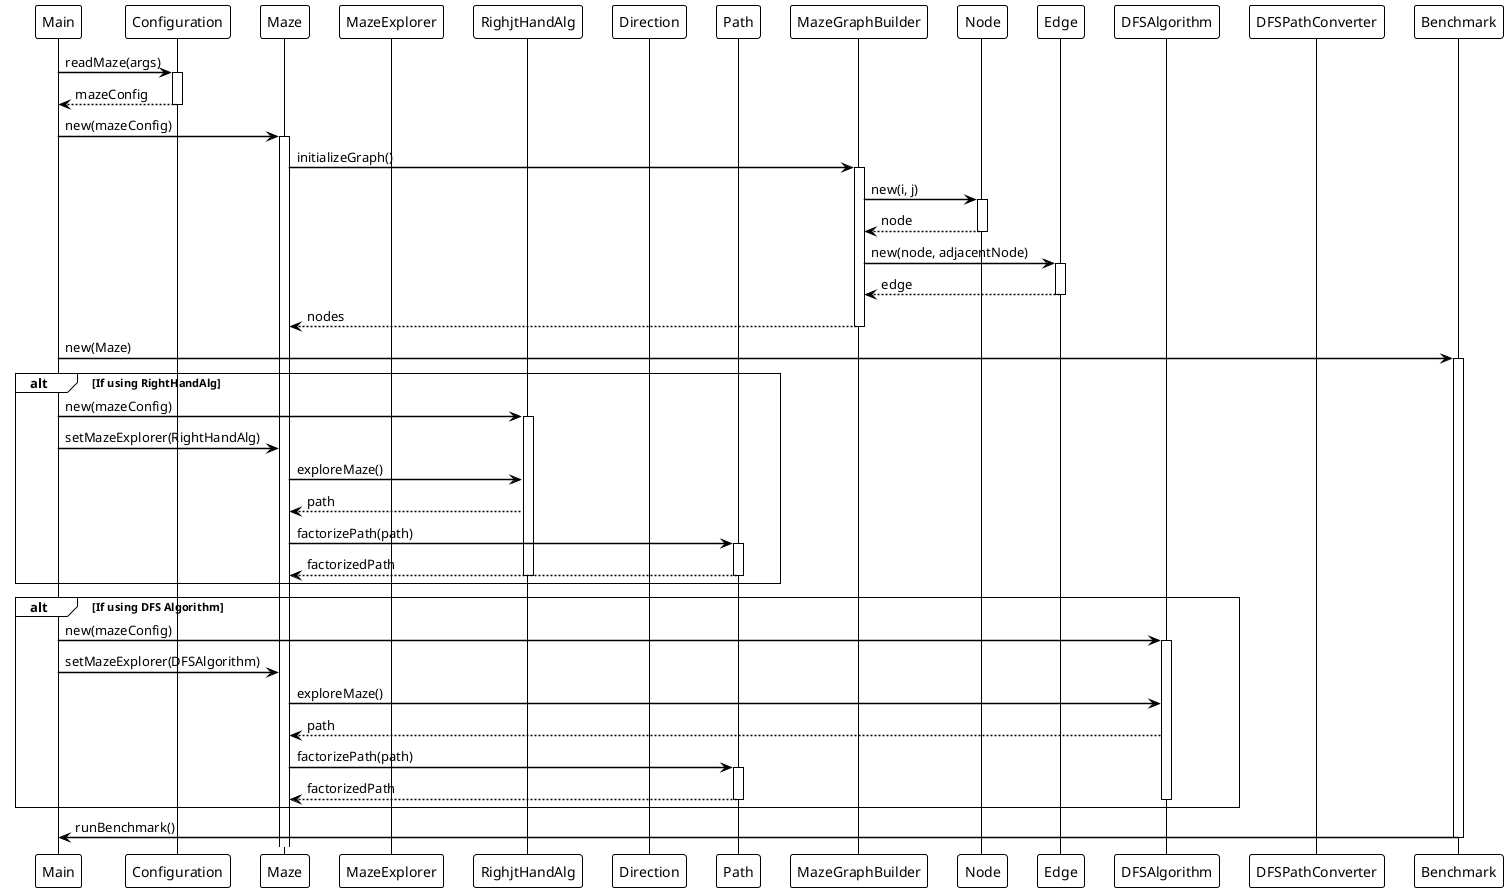 @startuml
!theme plain
skinparam backgroundColor transparent
skinparam sequenceArrowThickness 1.5
skinparam sequenceBoxBorderColor transparent

participant "Main" as Main
participant "Configuration" as Config
participant "Maze" as Maze
participant "MazeExplorer" as Explorer
participant "RighjtHandAlg" as RightHandAlg
participant "Direction" as Direction
participant "Path" as Path
participant "MazeGraphBuilder" as MazeGraphBuilder
participant "Node" as Node
participant "Edge" as Edge
participant "DFSAlgorithm" as DFSAlgorithm
participant "DFSPathConverter" as DFSPathConverter
participant "Benchmark" as Benchmark

Main -> Config : readMaze(args)
activate Config
Config --> Main : mazeConfig
deactivate Config

Main -> Maze : new(mazeConfig)
activate Maze
Maze -> MazeGraphBuilder : initializeGraph()
activate MazeGraphBuilder
MazeGraphBuilder -> Node : new(i, j)
activate Node
Node --> MazeGraphBuilder : node
deactivate Node
MazeGraphBuilder -> Edge : new(node, adjacentNode)
activate Edge
Edge --> MazeGraphBuilder : edge
deactivate Edge
MazeGraphBuilder --> Maze : nodes
deactivate MazeGraphBuilder

Main -> Benchmark : new(Maze)
activate Benchmark

alt If using RightHandAlg
    Main -> RightHandAlg : new(mazeConfig)
    activate RightHandAlg
    Main -> Maze : setMazeExplorer(RightHandAlg)
    Maze -> RightHandAlg : exploreMaze()
    RightHandAlg --> Maze : path
    Maze -> Path : factorizePath(path)
    activate Path
    Path --> Maze : factorizedPath
    deactivate Path
    deactivate RightHandAlg
    end

alt If using DFS Algorithm
    Main -> DFSAlgorithm : new(mazeConfig)
    activate DFSAlgorithm
    Main -> Maze : setMazeExplorer(DFSAlgorithm)
    Maze -> DFSAlgorithm : exploreMaze()
    DFSAlgorithm --> Maze : path
    Maze -> Path : factorizePath(path)
    activate Path
    Path --> Maze : factorizedPath
    deactivate Path
    deactivate DFSAlgorithm
end

Benchmark -> Main : runBenchmark()
deactivate Benchmark
@enduml